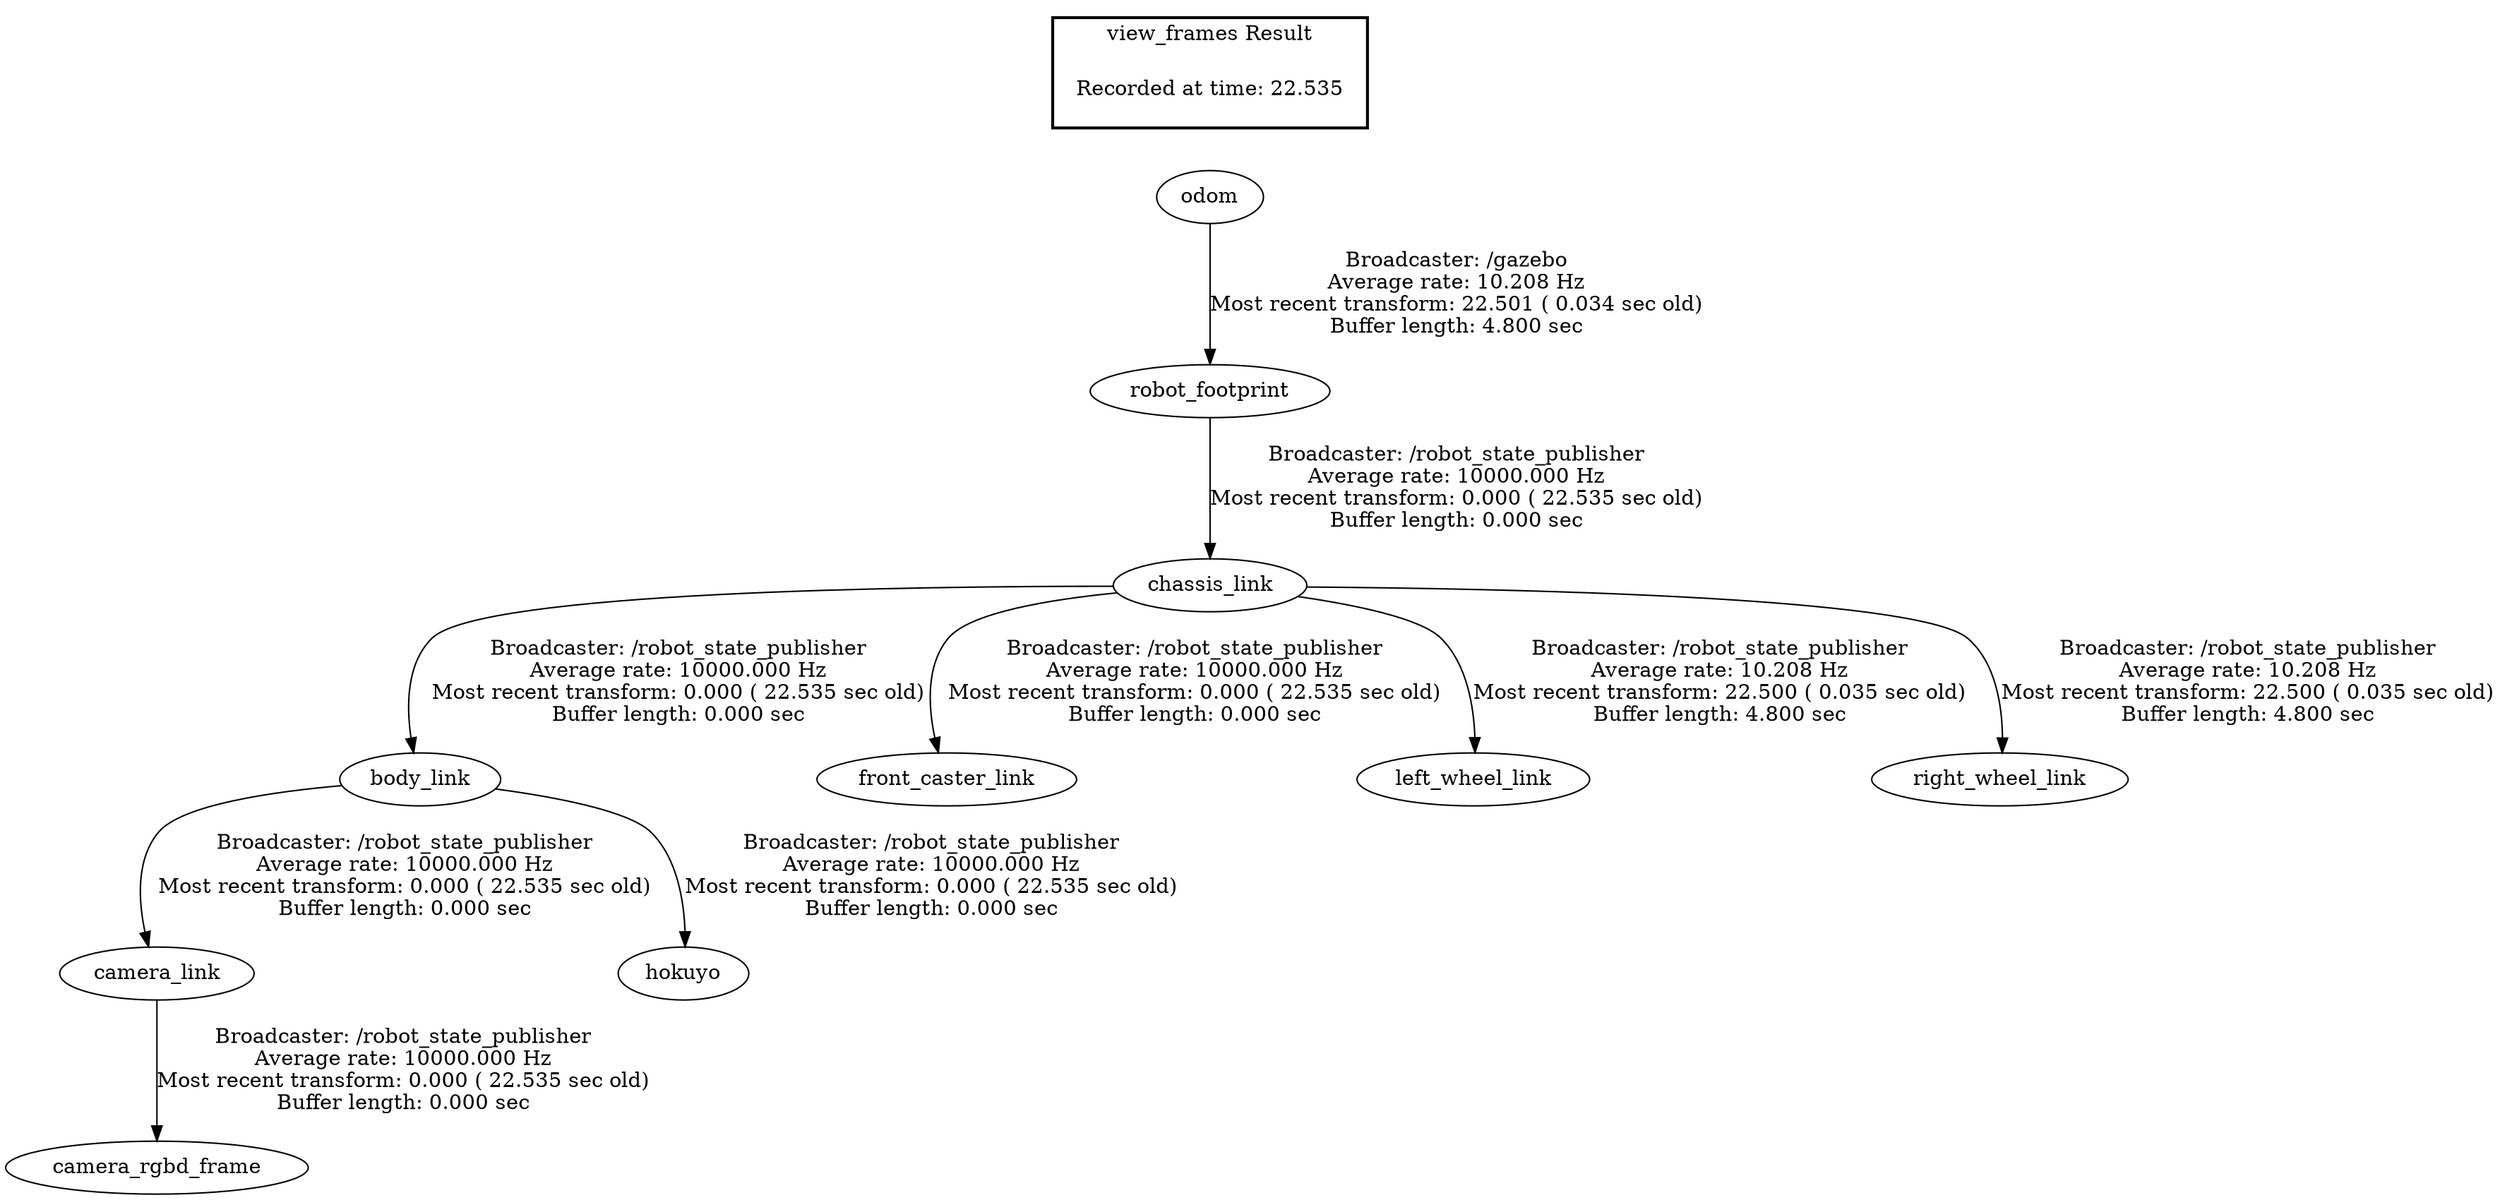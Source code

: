 digraph G {
"chassis_link" -> "body_link"[label="Broadcaster: /robot_state_publisher\nAverage rate: 10000.000 Hz\nMost recent transform: 0.000 ( 22.535 sec old)\nBuffer length: 0.000 sec\n"];
"robot_footprint" -> "chassis_link"[label="Broadcaster: /robot_state_publisher\nAverage rate: 10000.000 Hz\nMost recent transform: 0.000 ( 22.535 sec old)\nBuffer length: 0.000 sec\n"];
"body_link" -> "camera_link"[label="Broadcaster: /robot_state_publisher\nAverage rate: 10000.000 Hz\nMost recent transform: 0.000 ( 22.535 sec old)\nBuffer length: 0.000 sec\n"];
"camera_link" -> "camera_rgbd_frame"[label="Broadcaster: /robot_state_publisher\nAverage rate: 10000.000 Hz\nMost recent transform: 0.000 ( 22.535 sec old)\nBuffer length: 0.000 sec\n"];
"chassis_link" -> "front_caster_link"[label="Broadcaster: /robot_state_publisher\nAverage rate: 10000.000 Hz\nMost recent transform: 0.000 ( 22.535 sec old)\nBuffer length: 0.000 sec\n"];
"body_link" -> "hokuyo"[label="Broadcaster: /robot_state_publisher\nAverage rate: 10000.000 Hz\nMost recent transform: 0.000 ( 22.535 sec old)\nBuffer length: 0.000 sec\n"];
"odom" -> "robot_footprint"[label="Broadcaster: /gazebo\nAverage rate: 10.208 Hz\nMost recent transform: 22.501 ( 0.034 sec old)\nBuffer length: 4.800 sec\n"];
"chassis_link" -> "left_wheel_link"[label="Broadcaster: /robot_state_publisher\nAverage rate: 10.208 Hz\nMost recent transform: 22.500 ( 0.035 sec old)\nBuffer length: 4.800 sec\n"];
"chassis_link" -> "right_wheel_link"[label="Broadcaster: /robot_state_publisher\nAverage rate: 10.208 Hz\nMost recent transform: 22.500 ( 0.035 sec old)\nBuffer length: 4.800 sec\n"];
edge [style=invis];
 subgraph cluster_legend { style=bold; color=black; label ="view_frames Result";
"Recorded at time: 22.535"[ shape=plaintext ] ;
 }->"odom";
}